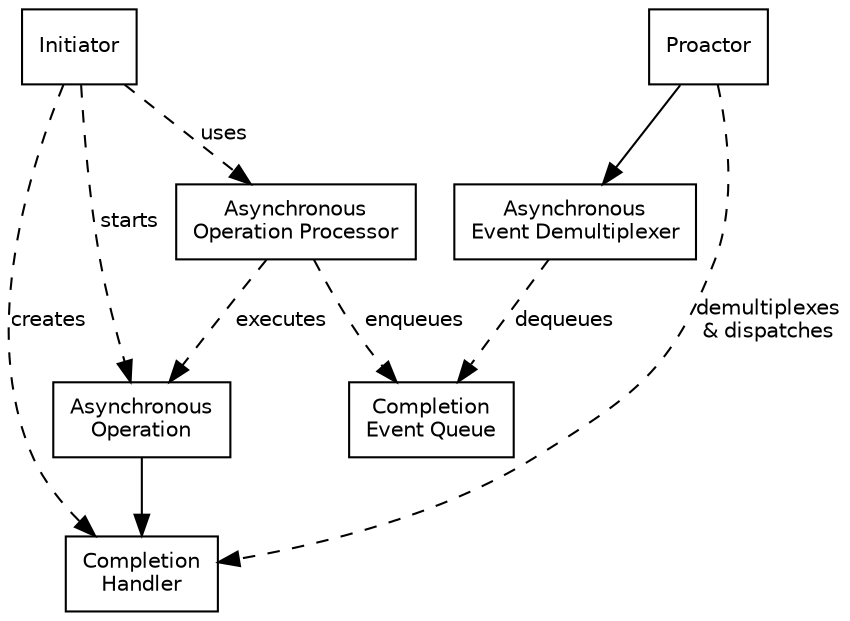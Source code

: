 digraph g
{
  edge
    [
      fontname="Helvetica",
      fontsize=10,
      labelfontname="Helvetica",
      labelfontsize=10
    ];

  node
    [
      fontname="Helvetica",
      fontsize=10,
      shape=record
    ];

  initiator
    [
      label="Initiator"
    ];

  async_processor
    [
      label="Asynchronous\nOperation Processor"
    ];

  async_op
    [
      label="Asynchronous\nOperation"
    ];

  completion_queue
    [
      label="Completion\nEvent Queue"
    ];

  async_event_demuxer
    [
      label="Asynchronous\nEvent Demultiplexer"
    ];

  proactor
    [
      label="Proactor"
    ];

  handler
    [
      label="Completion\nHandler"
    ];

  initiator -> async_processor
    [
      label="uses",
      style="dashed"
    ];

  initiator -> async_op
    [
      label="starts",
      style="dashed"
    ];

  initiator -> handler
    [
      label="creates",
      style="dashed"
    ];

  async_processor -> async_op
    [
      label="executes",
      style="dashed"
    ];

  async_processor -> completion_queue
    [
      label="enqueues",
      style="dashed"
    ];

  async_op -> handler;

  async_event_demuxer -> completion_queue
    [
      label="dequeues",
      style="dashed"
    ];

  proactor -> async_event_demuxer
    [
    ];

  proactor -> handler
    [
      label="demultiplexes\n& dispatches"
      style="dashed"
    ];
}
